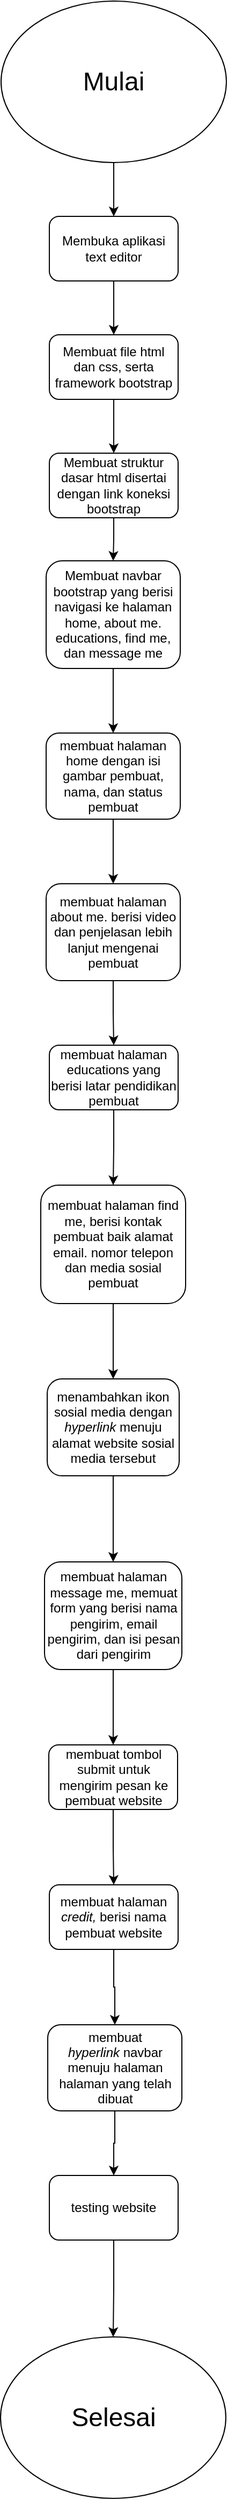 <mxfile version="24.9.0">
  <diagram name="Page-1" id="AR27qEnZtEmXtY80r3Sz">
    <mxGraphModel dx="1534" dy="870" grid="1" gridSize="10" guides="1" tooltips="1" connect="1" arrows="1" fold="1" page="1" pageScale="1" pageWidth="850" pageHeight="1100" math="0" shadow="0">
      <root>
        <mxCell id="0" />
        <mxCell id="1" parent="0" />
        <mxCell id="U3gtUN2-kwQOuOc9yV_6-13" value="" style="edgeStyle=orthogonalEdgeStyle;rounded=0;orthogonalLoop=1;jettySize=auto;html=1;" edge="1" parent="1" source="U3gtUN2-kwQOuOc9yV_6-1" target="U3gtUN2-kwQOuOc9yV_6-2">
          <mxGeometry relative="1" as="geometry" />
        </mxCell>
        <mxCell id="U3gtUN2-kwQOuOc9yV_6-1" value="&lt;font style=&quot;font-size: 24px;&quot;&gt;Mulai&lt;/font&gt;" style="ellipse;whiteSpace=wrap;html=1;" vertex="1" parent="1">
          <mxGeometry x="320" y="30" width="210" height="150" as="geometry" />
        </mxCell>
        <mxCell id="U3gtUN2-kwQOuOc9yV_6-15" value="" style="edgeStyle=orthogonalEdgeStyle;rounded=0;orthogonalLoop=1;jettySize=auto;html=1;" edge="1" parent="1" source="U3gtUN2-kwQOuOc9yV_6-2" target="U3gtUN2-kwQOuOc9yV_6-14">
          <mxGeometry relative="1" as="geometry" />
        </mxCell>
        <mxCell id="U3gtUN2-kwQOuOc9yV_6-2" value="Membuka aplikasi text editor" style="rounded=1;whiteSpace=wrap;html=1;" vertex="1" parent="1">
          <mxGeometry x="365" y="230" width="120" height="60" as="geometry" />
        </mxCell>
        <mxCell id="U3gtUN2-kwQOuOc9yV_6-17" value="" style="edgeStyle=orthogonalEdgeStyle;rounded=0;orthogonalLoop=1;jettySize=auto;html=1;" edge="1" parent="1" source="U3gtUN2-kwQOuOc9yV_6-14" target="U3gtUN2-kwQOuOc9yV_6-16">
          <mxGeometry relative="1" as="geometry" />
        </mxCell>
        <mxCell id="U3gtUN2-kwQOuOc9yV_6-14" value="Membuat file html dan css, serta framework bootstrap" style="rounded=1;whiteSpace=wrap;html=1;" vertex="1" parent="1">
          <mxGeometry x="365" y="340" width="120" height="60" as="geometry" />
        </mxCell>
        <mxCell id="U3gtUN2-kwQOuOc9yV_6-19" value="" style="edgeStyle=orthogonalEdgeStyle;rounded=0;orthogonalLoop=1;jettySize=auto;html=1;" edge="1" parent="1" source="U3gtUN2-kwQOuOc9yV_6-16" target="U3gtUN2-kwQOuOc9yV_6-18">
          <mxGeometry relative="1" as="geometry" />
        </mxCell>
        <mxCell id="U3gtUN2-kwQOuOc9yV_6-16" value="Membuat struktur dasar html disertai dengan link koneksi bootstrap" style="rounded=1;whiteSpace=wrap;html=1;" vertex="1" parent="1">
          <mxGeometry x="365" y="450" width="120" height="60" as="geometry" />
        </mxCell>
        <mxCell id="U3gtUN2-kwQOuOc9yV_6-21" value="" style="edgeStyle=orthogonalEdgeStyle;rounded=0;orthogonalLoop=1;jettySize=auto;html=1;" edge="1" parent="1" source="U3gtUN2-kwQOuOc9yV_6-18" target="U3gtUN2-kwQOuOc9yV_6-20">
          <mxGeometry relative="1" as="geometry" />
        </mxCell>
        <mxCell id="U3gtUN2-kwQOuOc9yV_6-18" value="Membuat navbar bootstrap yang berisi navigasi ke halaman home, about me. educations, find me, dan message me" style="rounded=1;whiteSpace=wrap;html=1;" vertex="1" parent="1">
          <mxGeometry x="362" y="550" width="125" height="100" as="geometry" />
        </mxCell>
        <mxCell id="U3gtUN2-kwQOuOc9yV_6-23" value="" style="edgeStyle=orthogonalEdgeStyle;rounded=0;orthogonalLoop=1;jettySize=auto;html=1;" edge="1" parent="1" source="U3gtUN2-kwQOuOc9yV_6-20" target="U3gtUN2-kwQOuOc9yV_6-22">
          <mxGeometry relative="1" as="geometry" />
        </mxCell>
        <mxCell id="U3gtUN2-kwQOuOc9yV_6-20" value="membuat halaman home dengan isi gambar pembuat, nama, dan status pembuat" style="rounded=1;whiteSpace=wrap;html=1;" vertex="1" parent="1">
          <mxGeometry x="362" y="710" width="125" height="80" as="geometry" />
        </mxCell>
        <mxCell id="U3gtUN2-kwQOuOc9yV_6-25" value="" style="edgeStyle=orthogonalEdgeStyle;rounded=0;orthogonalLoop=1;jettySize=auto;html=1;" edge="1" parent="1" source="U3gtUN2-kwQOuOc9yV_6-22" target="U3gtUN2-kwQOuOc9yV_6-24">
          <mxGeometry relative="1" as="geometry" />
        </mxCell>
        <mxCell id="U3gtUN2-kwQOuOc9yV_6-22" value="membuat halaman about me. berisi video dan penjelasan lebih lanjut mengenai pembuat" style="rounded=1;whiteSpace=wrap;html=1;" vertex="1" parent="1">
          <mxGeometry x="362" y="850" width="125" height="90" as="geometry" />
        </mxCell>
        <mxCell id="U3gtUN2-kwQOuOc9yV_6-27" value="" style="edgeStyle=orthogonalEdgeStyle;rounded=0;orthogonalLoop=1;jettySize=auto;html=1;" edge="1" parent="1" source="U3gtUN2-kwQOuOc9yV_6-24" target="U3gtUN2-kwQOuOc9yV_6-26">
          <mxGeometry relative="1" as="geometry" />
        </mxCell>
        <mxCell id="U3gtUN2-kwQOuOc9yV_6-24" value="membuat halaman educations yang berisi latar pendidikan pembuat" style="rounded=1;whiteSpace=wrap;html=1;" vertex="1" parent="1">
          <mxGeometry x="365" y="1000" width="120" height="60" as="geometry" />
        </mxCell>
        <mxCell id="U3gtUN2-kwQOuOc9yV_6-29" value="" style="edgeStyle=orthogonalEdgeStyle;rounded=0;orthogonalLoop=1;jettySize=auto;html=1;" edge="1" parent="1" source="U3gtUN2-kwQOuOc9yV_6-26" target="U3gtUN2-kwQOuOc9yV_6-28">
          <mxGeometry relative="1" as="geometry" />
        </mxCell>
        <mxCell id="U3gtUN2-kwQOuOc9yV_6-26" value="membuat halaman find me, berisi kontak pembuat baik alamat email. nomor telepon dan media sosial pembuat" style="rounded=1;whiteSpace=wrap;html=1;" vertex="1" parent="1">
          <mxGeometry x="357" y="1130" width="135" height="110" as="geometry" />
        </mxCell>
        <mxCell id="U3gtUN2-kwQOuOc9yV_6-31" value="" style="edgeStyle=orthogonalEdgeStyle;rounded=0;orthogonalLoop=1;jettySize=auto;html=1;" edge="1" parent="1" source="U3gtUN2-kwQOuOc9yV_6-28" target="U3gtUN2-kwQOuOc9yV_6-30">
          <mxGeometry relative="1" as="geometry" />
        </mxCell>
        <mxCell id="U3gtUN2-kwQOuOc9yV_6-28" value="menambahkan ikon sosial media dengan &lt;i&gt;hyperlink&lt;/i&gt;&amp;nbsp;menuju alamat website sosial media tersebut" style="rounded=1;whiteSpace=wrap;html=1;" vertex="1" parent="1">
          <mxGeometry x="363" y="1310" width="123" height="90" as="geometry" />
        </mxCell>
        <mxCell id="U3gtUN2-kwQOuOc9yV_6-33" value="" style="edgeStyle=orthogonalEdgeStyle;rounded=0;orthogonalLoop=1;jettySize=auto;html=1;" edge="1" parent="1" source="U3gtUN2-kwQOuOc9yV_6-30" target="U3gtUN2-kwQOuOc9yV_6-32">
          <mxGeometry relative="1" as="geometry" />
        </mxCell>
        <mxCell id="U3gtUN2-kwQOuOc9yV_6-30" value="membuat halaman message me, memuat form yang berisi nama pengirim, email pengirim, dan isi pesan dari pengirim" style="rounded=1;whiteSpace=wrap;html=1;" vertex="1" parent="1">
          <mxGeometry x="360.5" y="1480" width="128" height="100" as="geometry" />
        </mxCell>
        <mxCell id="U3gtUN2-kwQOuOc9yV_6-35" value="" style="edgeStyle=orthogonalEdgeStyle;rounded=0;orthogonalLoop=1;jettySize=auto;html=1;" edge="1" parent="1" source="U3gtUN2-kwQOuOc9yV_6-32" target="U3gtUN2-kwQOuOc9yV_6-34">
          <mxGeometry relative="1" as="geometry" />
        </mxCell>
        <mxCell id="U3gtUN2-kwQOuOc9yV_6-32" value="membuat tombol submit untuk mengirim pesan ke pembuat website" style="rounded=1;whiteSpace=wrap;html=1;" vertex="1" parent="1">
          <mxGeometry x="364.5" y="1650" width="120" height="60" as="geometry" />
        </mxCell>
        <mxCell id="U3gtUN2-kwQOuOc9yV_6-37" value="" style="edgeStyle=orthogonalEdgeStyle;rounded=0;orthogonalLoop=1;jettySize=auto;html=1;" edge="1" parent="1" source="U3gtUN2-kwQOuOc9yV_6-34" target="U3gtUN2-kwQOuOc9yV_6-36">
          <mxGeometry relative="1" as="geometry" />
        </mxCell>
        <mxCell id="U3gtUN2-kwQOuOc9yV_6-34" value="membuat halaman &lt;i&gt;credit, &lt;/i&gt;berisi nama pembuat website" style="rounded=1;whiteSpace=wrap;html=1;" vertex="1" parent="1">
          <mxGeometry x="365" y="1780" width="120" height="60" as="geometry" />
        </mxCell>
        <mxCell id="U3gtUN2-kwQOuOc9yV_6-40" value="" style="edgeStyle=orthogonalEdgeStyle;rounded=0;orthogonalLoop=1;jettySize=auto;html=1;" edge="1" parent="1" source="U3gtUN2-kwQOuOc9yV_6-36" target="U3gtUN2-kwQOuOc9yV_6-39">
          <mxGeometry relative="1" as="geometry" />
        </mxCell>
        <mxCell id="U3gtUN2-kwQOuOc9yV_6-36" value="membuat &lt;i&gt;hyperlink&lt;/i&gt;&amp;nbsp;navbar menuju halaman halaman yang telah dibuat" style="rounded=1;whiteSpace=wrap;html=1;" vertex="1" parent="1">
          <mxGeometry x="363.5" y="1910" width="125" height="80" as="geometry" />
        </mxCell>
        <mxCell id="U3gtUN2-kwQOuOc9yV_6-44" value="" style="edgeStyle=orthogonalEdgeStyle;rounded=0;orthogonalLoop=1;jettySize=auto;html=1;" edge="1" parent="1" source="U3gtUN2-kwQOuOc9yV_6-39" target="U3gtUN2-kwQOuOc9yV_6-43">
          <mxGeometry relative="1" as="geometry" />
        </mxCell>
        <mxCell id="U3gtUN2-kwQOuOc9yV_6-39" value="testing website" style="rounded=1;whiteSpace=wrap;html=1;" vertex="1" parent="1">
          <mxGeometry x="365" y="2050" width="120" height="60" as="geometry" />
        </mxCell>
        <mxCell id="U3gtUN2-kwQOuOc9yV_6-43" value="&lt;span style=&quot;font-size: 24px;&quot;&gt;Selesai&lt;/span&gt;" style="ellipse;whiteSpace=wrap;html=1;" vertex="1" parent="1">
          <mxGeometry x="319.5" y="2200" width="210" height="150" as="geometry" />
        </mxCell>
      </root>
    </mxGraphModel>
  </diagram>
</mxfile>
